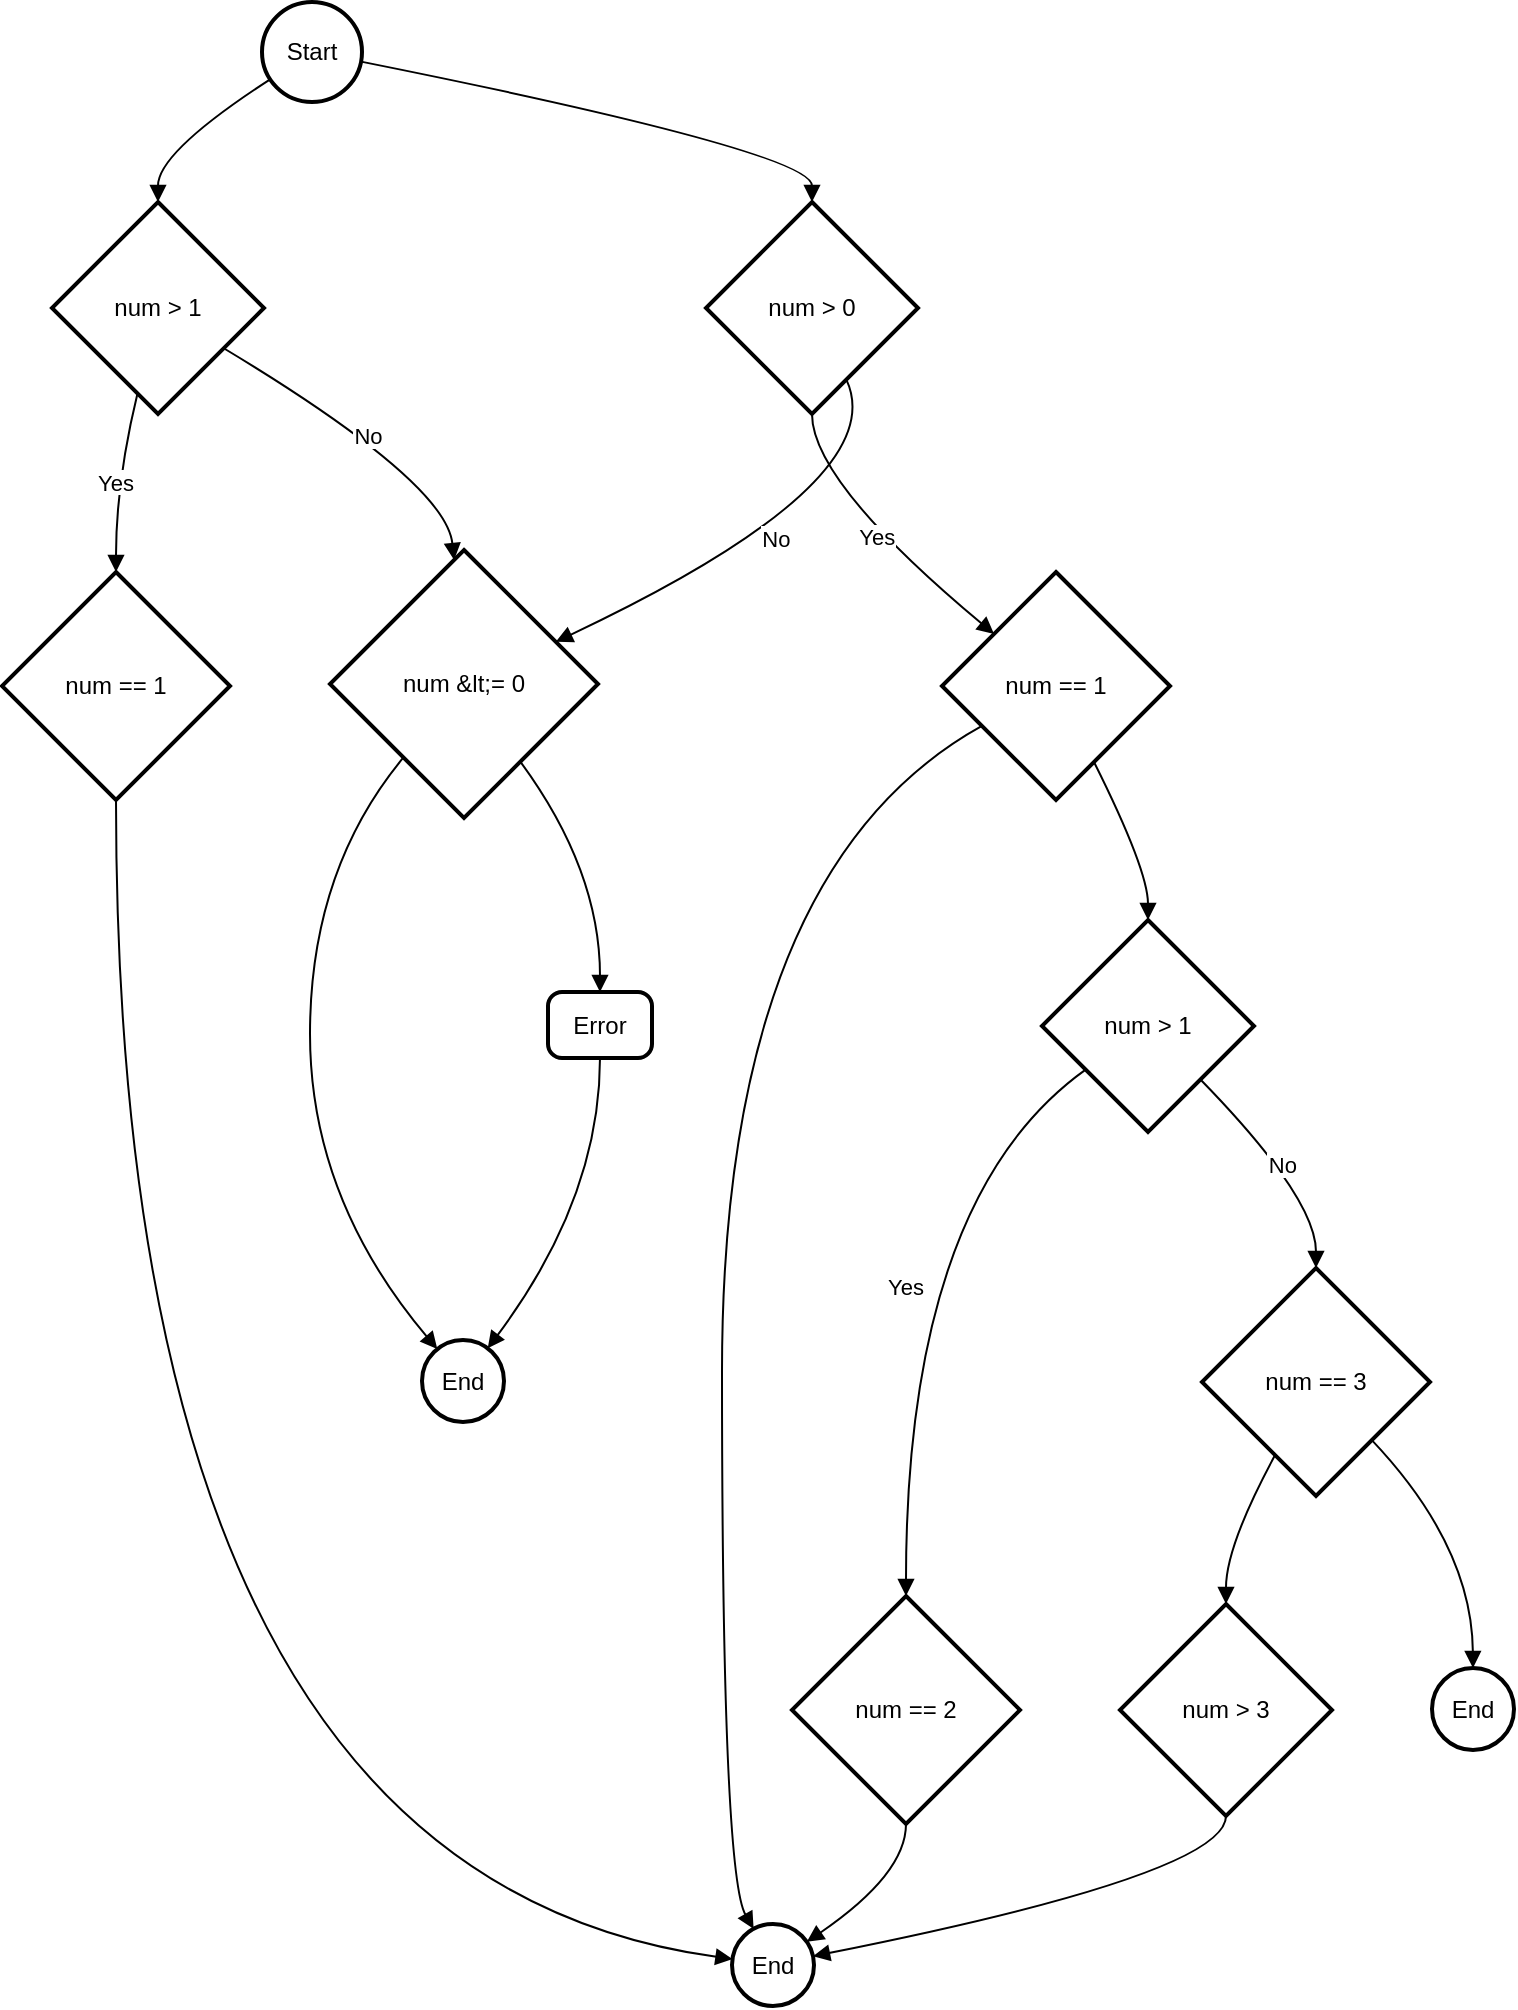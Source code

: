 <mxfile version="24.7.4">
  <diagram name="หน้า-1" id="p9Cu0_QV-RrJPMPNrQR-">
    <mxGraphModel>
      <root>
        <mxCell id="0" />
        <mxCell id="1" parent="0" />
        <mxCell id="2" value="Start" style="ellipse;aspect=fixed;strokeWidth=2;whiteSpace=wrap;" vertex="1" parent="1">
          <mxGeometry x="130" width="50" height="50" as="geometry" />
        </mxCell>
        <mxCell id="3" value="num &gt; 1" style="rhombus;strokeWidth=2;whiteSpace=wrap;" vertex="1" parent="1">
          <mxGeometry x="25" y="100" width="106" height="106" as="geometry" />
        </mxCell>
        <mxCell id="4" value="num == 1" style="rhombus;strokeWidth=2;whiteSpace=wrap;" vertex="1" parent="1">
          <mxGeometry y="285" width="114" height="114" as="geometry" />
        </mxCell>
        <mxCell id="5" value="num &amp;lt;= 0" style="rhombus;strokeWidth=2;whiteSpace=wrap;" vertex="1" parent="1">
          <mxGeometry x="164" y="274" width="134" height="134" as="geometry" />
        </mxCell>
        <mxCell id="6" value="End" style="ellipse;aspect=fixed;strokeWidth=2;whiteSpace=wrap;" vertex="1" parent="1">
          <mxGeometry x="365" y="961" width="41" height="41" as="geometry" />
        </mxCell>
        <mxCell id="7" value="End" style="ellipse;aspect=fixed;strokeWidth=2;whiteSpace=wrap;" vertex="1" parent="1">
          <mxGeometry x="210" y="669" width="41" height="41" as="geometry" />
        </mxCell>
        <mxCell id="8" value="Error" style="rounded=1;absoluteArcSize=1;arcSize=14;whiteSpace=wrap;strokeWidth=2;" vertex="1" parent="1">
          <mxGeometry x="273" y="495" width="52" height="33" as="geometry" />
        </mxCell>
        <mxCell id="9" value="num &gt; 0" style="rhombus;strokeWidth=2;whiteSpace=wrap;" vertex="1" parent="1">
          <mxGeometry x="352" y="100" width="106" height="106" as="geometry" />
        </mxCell>
        <mxCell id="10" value="num == 1" style="rhombus;strokeWidth=2;whiteSpace=wrap;" vertex="1" parent="1">
          <mxGeometry x="470" y="285" width="114" height="114" as="geometry" />
        </mxCell>
        <mxCell id="11" value="num &gt; 1" style="rhombus;strokeWidth=2;whiteSpace=wrap;" vertex="1" parent="1">
          <mxGeometry x="520" y="459" width="106" height="106" as="geometry" />
        </mxCell>
        <mxCell id="12" value="num == 2" style="rhombus;strokeWidth=2;whiteSpace=wrap;" vertex="1" parent="1">
          <mxGeometry x="395" y="797" width="114" height="114" as="geometry" />
        </mxCell>
        <mxCell id="13" value="num == 3" style="rhombus;strokeWidth=2;whiteSpace=wrap;" vertex="1" parent="1">
          <mxGeometry x="600" y="633" width="114" height="114" as="geometry" />
        </mxCell>
        <mxCell id="14" value="num &gt; 3" style="rhombus;strokeWidth=2;whiteSpace=wrap;" vertex="1" parent="1">
          <mxGeometry x="559" y="801" width="106" height="106" as="geometry" />
        </mxCell>
        <mxCell id="15" value="End" style="ellipse;aspect=fixed;strokeWidth=2;whiteSpace=wrap;" vertex="1" parent="1">
          <mxGeometry x="715" y="833" width="41" height="41" as="geometry" />
        </mxCell>
        <mxCell id="16" value="" style="curved=1;startArrow=none;endArrow=block;exitX=0.01;exitY=0.82;entryX=0.5;entryY=0;" edge="1" parent="1" source="2" target="3">
          <mxGeometry relative="1" as="geometry">
            <Array as="points">
              <mxPoint x="78" y="75" />
            </Array>
          </mxGeometry>
        </mxCell>
        <mxCell id="17" value="Yes" style="curved=1;startArrow=none;endArrow=block;exitX=0.38;exitY=1;entryX=0.5;entryY=0;" edge="1" parent="1" source="3" target="4">
          <mxGeometry relative="1" as="geometry">
            <Array as="points">
              <mxPoint x="57" y="240" />
            </Array>
          </mxGeometry>
        </mxCell>
        <mxCell id="18" value="No" style="curved=1;startArrow=none;endArrow=block;exitX=0.99;exitY=0.8;entryX=0.46;entryY=0;" edge="1" parent="1" source="3" target="5">
          <mxGeometry relative="1" as="geometry">
            <Array as="points">
              <mxPoint x="222" y="240" />
            </Array>
          </mxGeometry>
        </mxCell>
        <mxCell id="19" value="" style="curved=1;startArrow=none;endArrow=block;exitX=0.5;exitY=1;entryX=0;entryY=0.42;" edge="1" parent="1" source="4" target="6">
          <mxGeometry relative="1" as="geometry">
            <Array as="points">
              <mxPoint x="57" y="936" />
            </Array>
          </mxGeometry>
        </mxCell>
        <mxCell id="20" value="" style="curved=1;startArrow=none;endArrow=block;exitX=0.08;exitY=1.01;entryX=0.09;entryY=0;" edge="1" parent="1" source="5" target="7">
          <mxGeometry relative="1" as="geometry">
            <Array as="points">
              <mxPoint x="154" y="434" />
              <mxPoint x="154" y="598" />
            </Array>
          </mxGeometry>
        </mxCell>
        <mxCell id="21" value="" style="curved=1;startArrow=none;endArrow=block;exitX=0.87;exitY=1.01;entryX=0.5;entryY=-0.01;" edge="1" parent="1" source="5" target="8">
          <mxGeometry relative="1" as="geometry">
            <Array as="points">
              <mxPoint x="299" y="434" />
            </Array>
          </mxGeometry>
        </mxCell>
        <mxCell id="22" value="" style="curved=1;startArrow=none;endArrow=block;exitX=0.5;exitY=1.01;entryX=0.89;entryY=0;" edge="1" parent="1" source="8" target="7">
          <mxGeometry relative="1" as="geometry">
            <Array as="points">
              <mxPoint x="299" y="598" />
            </Array>
          </mxGeometry>
        </mxCell>
        <mxCell id="23" value="" style="curved=1;startArrow=none;endArrow=block;exitX=1.01;exitY=0.6;entryX=0.5;entryY=0;" edge="1" parent="1" source="2" target="9">
          <mxGeometry relative="1" as="geometry">
            <Array as="points">
              <mxPoint x="405" y="75" />
            </Array>
          </mxGeometry>
        </mxCell>
        <mxCell id="24" value="Yes" style="curved=1;startArrow=none;endArrow=block;exitX=0.5;exitY=1;entryX=0;entryY=0.08;" edge="1" parent="1" source="9" target="10">
          <mxGeometry relative="1" as="geometry">
            <Array as="points">
              <mxPoint x="405" y="240" />
            </Array>
          </mxGeometry>
        </mxCell>
        <mxCell id="25" value="No" style="curved=1;startArrow=none;endArrow=block;exitX=0.74;exitY=1;entryX=1;entryY=0.27;" edge="1" parent="1" source="9" target="5">
          <mxGeometry relative="1" as="geometry">
            <Array as="points">
              <mxPoint x="446" y="240" />
            </Array>
          </mxGeometry>
        </mxCell>
        <mxCell id="26" value="" style="curved=1;startArrow=none;endArrow=block;exitX=0;exitY=0.77;entryX=0.22;entryY=-0.01;" edge="1" parent="1" source="10" target="6">
          <mxGeometry relative="1" as="geometry">
            <Array as="points">
              <mxPoint x="360" y="434" />
              <mxPoint x="360" y="936" />
            </Array>
          </mxGeometry>
        </mxCell>
        <mxCell id="27" value="" style="curved=1;startArrow=none;endArrow=block;exitX=0.75;exitY=1;entryX=0.5;entryY=0;" edge="1" parent="1" source="10" target="11">
          <mxGeometry relative="1" as="geometry">
            <Array as="points">
              <mxPoint x="573" y="434" />
            </Array>
          </mxGeometry>
        </mxCell>
        <mxCell id="28" value="Yes" style="curved=1;startArrow=none;endArrow=block;exitX=0;exitY=0.85;entryX=0.5;entryY=0;" edge="1" parent="1" source="11" target="12">
          <mxGeometry relative="1" as="geometry">
            <Array as="points">
              <mxPoint x="452" y="598" />
            </Array>
          </mxGeometry>
        </mxCell>
        <mxCell id="29" value="No" style="curved=1;startArrow=none;endArrow=block;exitX=0.98;exitY=0.99;entryX=0.5;entryY=0;" edge="1" parent="1" source="11" target="13">
          <mxGeometry relative="1" as="geometry">
            <Array as="points">
              <mxPoint x="657" y="598" />
            </Array>
          </mxGeometry>
        </mxCell>
        <mxCell id="30" value="" style="curved=1;startArrow=none;endArrow=block;exitX=0.5;exitY=1;entryX=1;entryY=0.15;" edge="1" parent="1" source="12" target="6">
          <mxGeometry relative="1" as="geometry">
            <Array as="points">
              <mxPoint x="452" y="936" />
            </Array>
          </mxGeometry>
        </mxCell>
        <mxCell id="31" value="" style="curved=1;startArrow=none;endArrow=block;exitX=0.22;exitY=1;entryX=0.5;entryY=0;" edge="1" parent="1" source="13" target="14">
          <mxGeometry relative="1" as="geometry">
            <Array as="points">
              <mxPoint x="612" y="772" />
            </Array>
          </mxGeometry>
        </mxCell>
        <mxCell id="32" value="" style="curved=1;startArrow=none;endArrow=block;exitX=0.98;exitY=1;entryX=0.49;entryY=0;" edge="1" parent="1" source="13" target="15">
          <mxGeometry relative="1" as="geometry">
            <Array as="points">
              <mxPoint x="735" y="772" />
            </Array>
          </mxGeometry>
        </mxCell>
        <mxCell id="33" value="" style="curved=1;startArrow=none;endArrow=block;exitX=0.5;exitY=0.99;entryX=1;entryY=0.39;" edge="1" parent="1" source="14" target="6">
          <mxGeometry relative="1" as="geometry">
            <Array as="points">
              <mxPoint x="612" y="936" />
            </Array>
          </mxGeometry>
        </mxCell>
      </root>
    </mxGraphModel>
  </diagram>
</mxfile>
